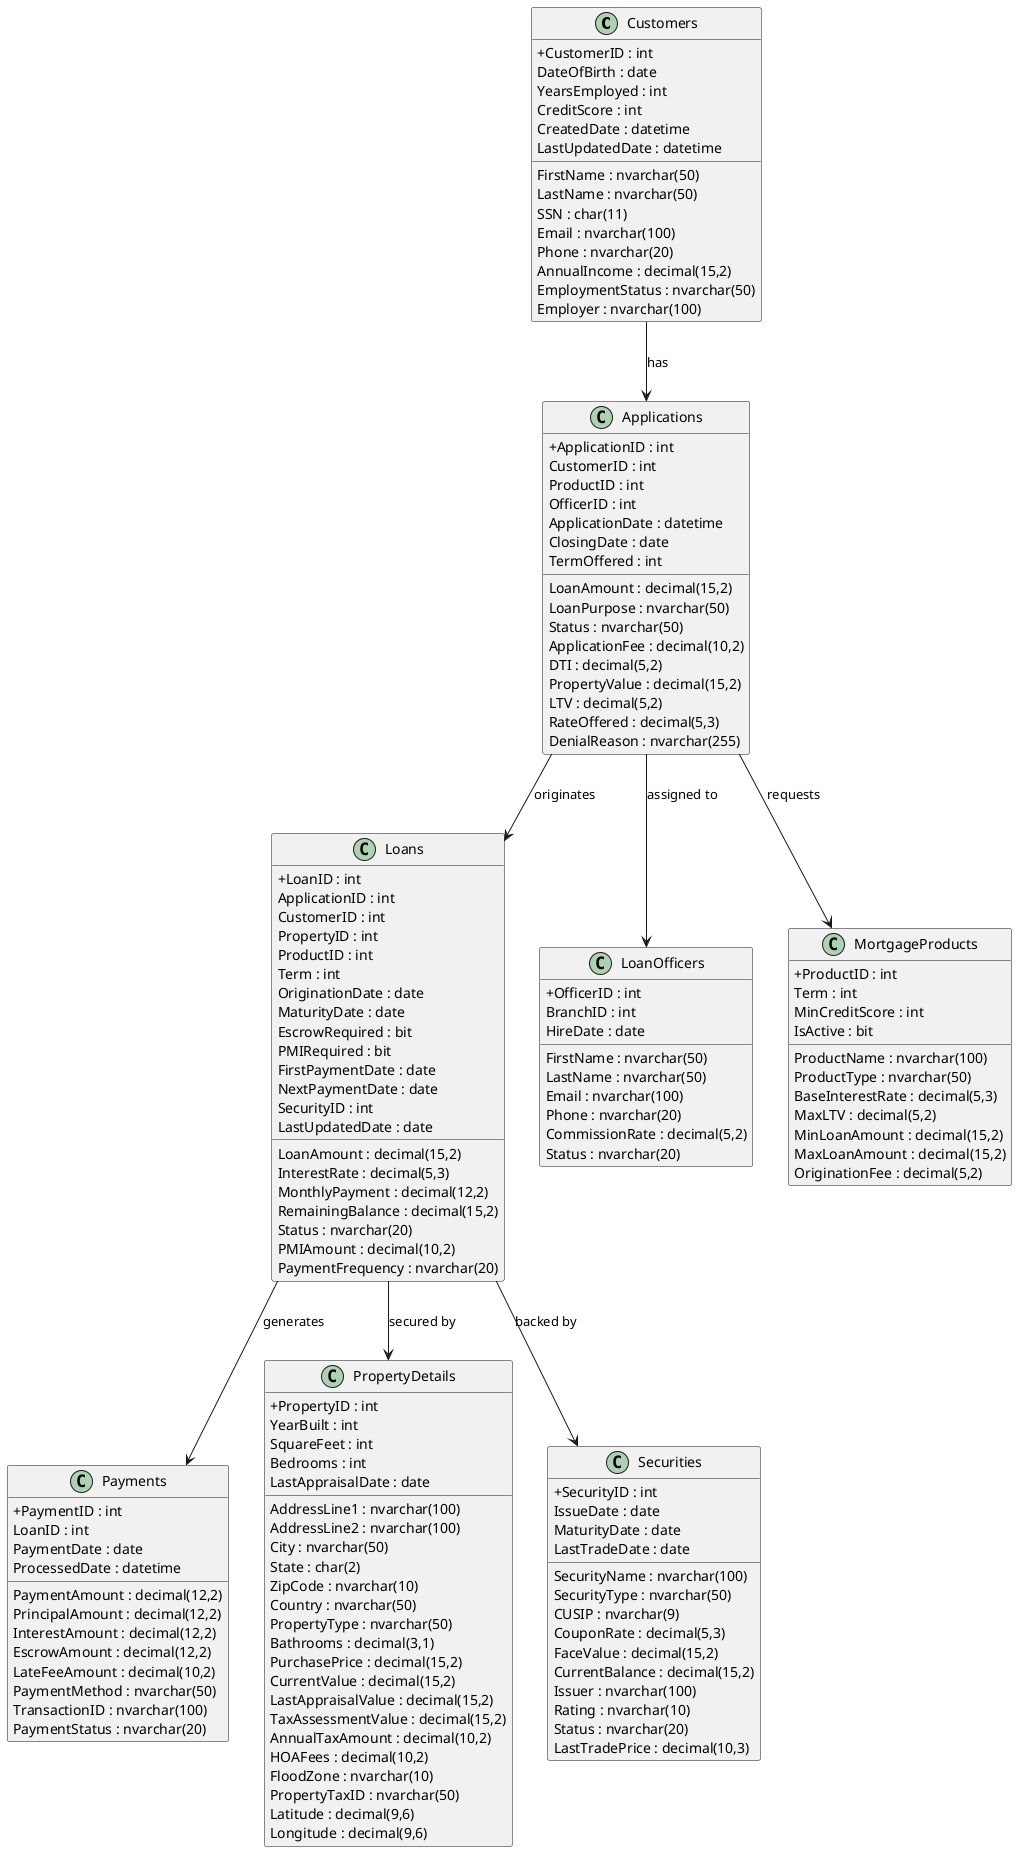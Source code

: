 @startuml
skinparam classAttributeIconSize 0

' === Core Entities ===
class Customers {
  +CustomerID : int
  FirstName : nvarchar(50)
  LastName : nvarchar(50)
  SSN : char(11)
  DateOfBirth : date
  Email : nvarchar(100)
  Phone : nvarchar(20)
  AnnualIncome : decimal(15,2)
  EmploymentStatus : nvarchar(50)
  Employer : nvarchar(100)
  YearsEmployed : int
  CreditScore : int
  CreatedDate : datetime
  LastUpdatedDate : datetime
}

class Applications {
  +ApplicationID : int
  CustomerID : int
  ProductID : int
  OfficerID : int
  ApplicationDate : datetime
  LoanAmount : decimal(15,2)
  LoanPurpose : nvarchar(50)
  Status : nvarchar(50)
  ClosingDate : date
  ApplicationFee : decimal(10,2)
  DTI : decimal(5,2)
  PropertyValue : decimal(15,2)
  LTV : decimal(5,2)
  RateOffered : decimal(5,3)
  TermOffered : int
  DenialReason : nvarchar(255)
}

class Loans {
  +LoanID : int
  ApplicationID : int
  CustomerID : int
  PropertyID : int
  ProductID : int
  LoanAmount : decimal(15,2)
  InterestRate : decimal(5,3)
  Term : int
  OriginationDate : date
  MaturityDate : date
  MonthlyPayment : decimal(12,2)
  RemainingBalance : decimal(15,2)
  Status : nvarchar(20)
  EscrowRequired : bit
  PMIRequired : bit
  PMIAmount : decimal(10,2)
  FirstPaymentDate : date
  NextPaymentDate : date
  PaymentFrequency : nvarchar(20)
  SecurityID : int
  LastUpdatedDate : date
}

class Payments {
  +PaymentID : int
  LoanID : int
  PaymentDate : date
  PaymentAmount : decimal(12,2)
  PrincipalAmount : decimal(12,2)
  InterestAmount : decimal(12,2)
  EscrowAmount : decimal(12,2)
  LateFeeAmount : decimal(10,2)
  PaymentMethod : nvarchar(50)
  TransactionID : nvarchar(100)
  PaymentStatus : nvarchar(20)
  ProcessedDate : datetime
}

class LoanOfficers {
  +OfficerID : int
  FirstName : nvarchar(50)
  LastName : nvarchar(50)
  Email : nvarchar(100)
  Phone : nvarchar(20)
  BranchID : int
  HireDate : date
  CommissionRate : decimal(5,2)
  Status : nvarchar(20)
}

class MortgageProducts {
  +ProductID : int
  ProductName : nvarchar(100)
  ProductType : nvarchar(50)
  Term : int
  BaseInterestRate : decimal(5,3)
  MinCreditScore : int
  MaxLTV : decimal(5,2)
  MinLoanAmount : decimal(15,2)
  MaxLoanAmount : decimal(15,2)
  OriginationFee : decimal(5,2)
  IsActive : bit
}

class PropertyDetails {
  +PropertyID : int
  AddressLine1 : nvarchar(100)
  AddressLine2 : nvarchar(100)
  City : nvarchar(50)
  State : char(2)
  ZipCode : nvarchar(10)
  Country : nvarchar(50)
  PropertyType : nvarchar(50)
  YearBuilt : int
  SquareFeet : int
  Bedrooms : int
  Bathrooms : decimal(3,1)
  PurchasePrice : decimal(15,2)
  CurrentValue : decimal(15,2)
  LastAppraisalDate : date
  LastAppraisalValue : decimal(15,2)
  TaxAssessmentValue : decimal(15,2)
  AnnualTaxAmount : decimal(10,2)
  HOAFees : decimal(10,2)
  FloodZone : nvarchar(10)
  PropertyTaxID : nvarchar(50)
  Latitude : decimal(9,6)
  Longitude : decimal(9,6)
}

class Securities {
  +SecurityID : int
  SecurityName : nvarchar(100)
  SecurityType : nvarchar(50)
  CUSIP : nvarchar(9)
  IssueDate : date
  MaturityDate : date
  CouponRate : decimal(5,3)
  FaceValue : decimal(15,2)
  CurrentBalance : decimal(15,2)
  Issuer : nvarchar(100)
  Rating : nvarchar(10)
  Status : nvarchar(20)
  LastTradeDate : date
  LastTradePrice : decimal(10,3)
}

' === Relationships ===
Customers --> Applications : has
Applications --> Loans : originates
Loans --> Payments : generates
Loans --> Securities : backed by
Applications --> LoanOfficers : assigned to
Applications --> MortgageProducts : requests
Loans --> PropertyDetails : secured by

@enduml
